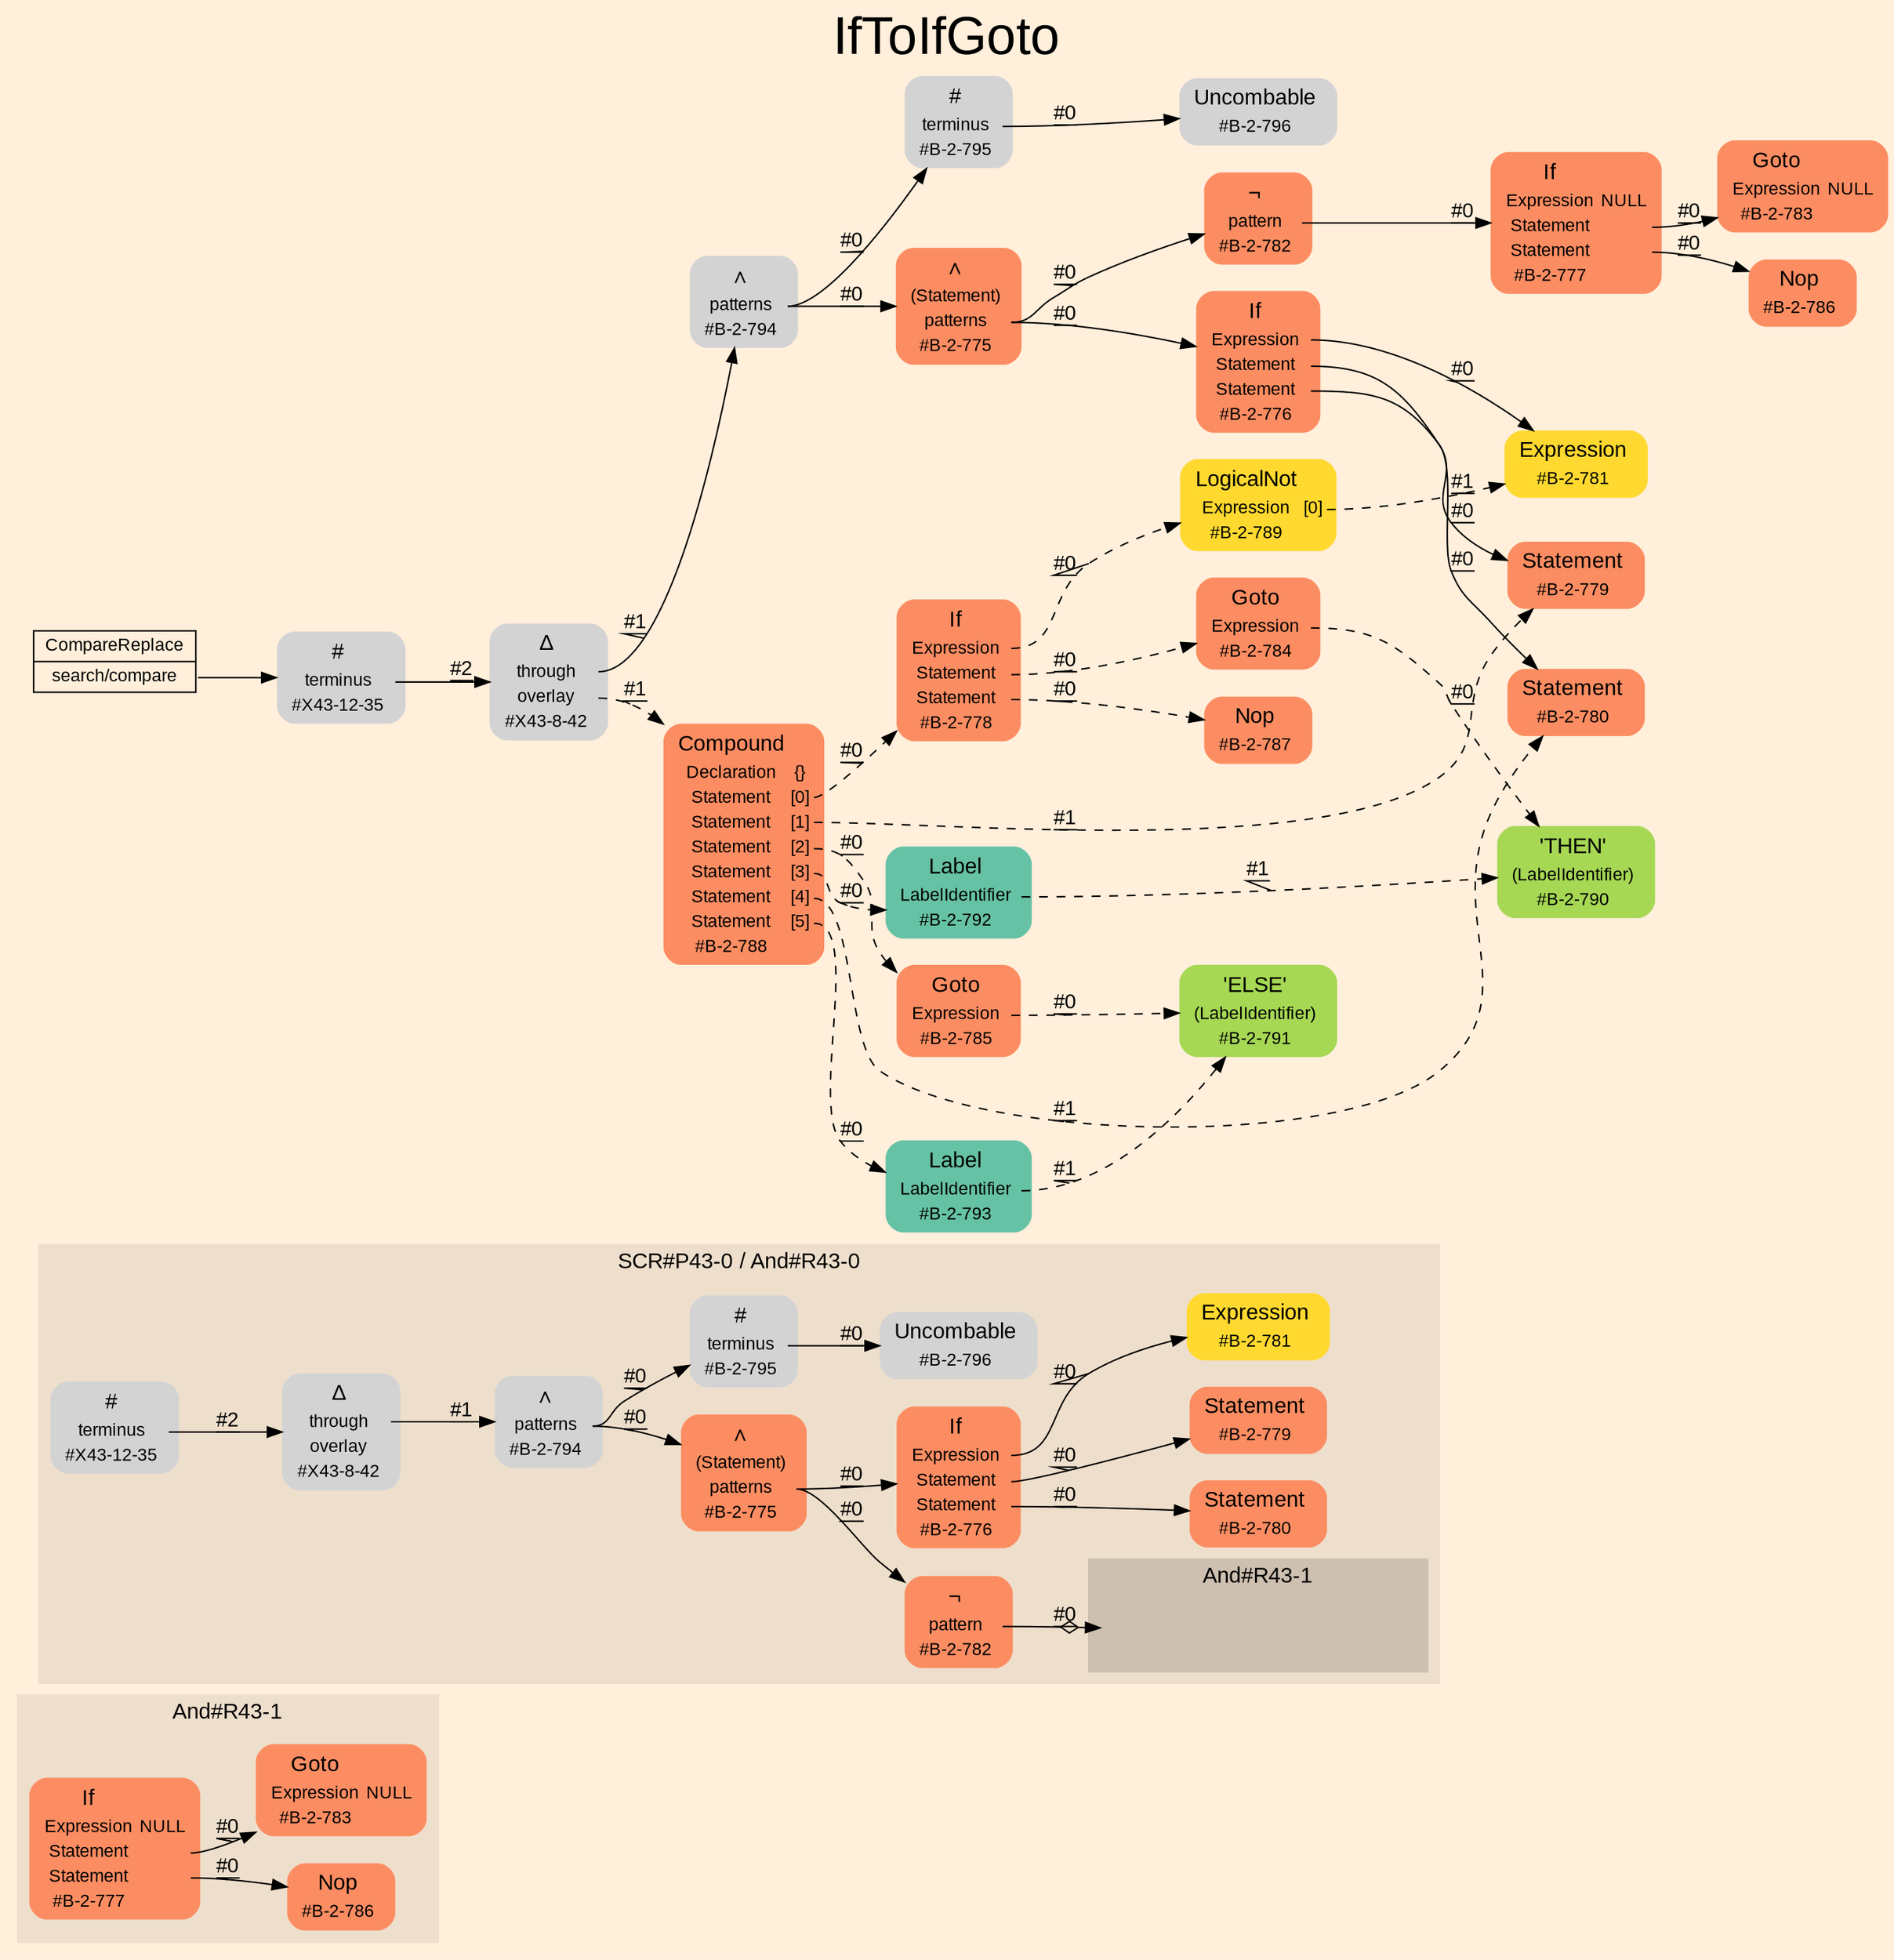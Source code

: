 digraph "IfToIfGoto" {
label = "IfToIfGoto"
labelloc = t
fontsize = "36"
graph [
    rankdir = "LR"
    ranksep = 0.3
    bgcolor = antiquewhite1
    color = black
    fontcolor = black
    fontname = "Arial"
];
node [
    fontname = "Arial"
];
edge [
    fontname = "Arial"
];

// -------------------- figure And#R43-1 --------------------
// -------- region And#R43-1 ----------
subgraph "clusterAnd#R43-1" {
    label = "And#R43-1"
    style = "filled"
    color = antiquewhite2
    fontsize = "15"
    "And#R43-1/#B-2-777" [
        // -------- block And#R43-1/#B-2-777 ----------
        shape = "plaintext"
        fillcolor = "/set28/2"
        label = <<TABLE BORDER="0" CELLBORDER="0" CELLSPACING="0">
         <TR><TD><FONT POINT-SIZE="15.0">If</FONT></TD><TD></TD></TR>
         <TR><TD>Expression</TD><TD PORT="port0">NULL</TD></TR>
         <TR><TD>Statement</TD><TD PORT="port1"></TD></TR>
         <TR><TD>Statement</TD><TD PORT="port2"></TD></TR>
         <TR><TD>#B-2-777</TD><TD PORT="port3"></TD></TR>
        </TABLE>>
        style = "rounded,filled"
        fontsize = "12"
    ];
    
    "And#R43-1/#B-2-786" [
        // -------- block And#R43-1/#B-2-786 ----------
        shape = "plaintext"
        fillcolor = "/set28/2"
        label = <<TABLE BORDER="0" CELLBORDER="0" CELLSPACING="0">
         <TR><TD><FONT POINT-SIZE="15.0">Nop</FONT></TD><TD></TD></TR>
         <TR><TD>#B-2-786</TD><TD PORT="port0"></TD></TR>
        </TABLE>>
        style = "rounded,filled"
        fontsize = "12"
    ];
    
    "And#R43-1/#B-2-783" [
        // -------- block And#R43-1/#B-2-783 ----------
        shape = "plaintext"
        fillcolor = "/set28/2"
        label = <<TABLE BORDER="0" CELLBORDER="0" CELLSPACING="0">
         <TR><TD><FONT POINT-SIZE="15.0">Goto</FONT></TD><TD></TD></TR>
         <TR><TD>Expression</TD><TD PORT="port0">NULL</TD></TR>
         <TR><TD>#B-2-783</TD><TD PORT="port1"></TD></TR>
        </TABLE>>
        style = "rounded,filled"
        fontsize = "12"
    ];
    
}

"And#R43-1/#B-2-777":port1 -> "And#R43-1/#B-2-783" [
    label = "#0"
    decorate = true
    color = black
    fontcolor = black
];

"And#R43-1/#B-2-777":port2 -> "And#R43-1/#B-2-786" [
    label = "#0"
    decorate = true
    color = black
    fontcolor = black
];


// -------------------- figure And#R43-0 --------------------
// -------- region And#R43-0 ----------
subgraph "clusterAnd#R43-0" {
    label = "SCR#P43-0 / And#R43-0"
    style = "filled"
    color = antiquewhite2
    fontsize = "15"
    "And#R43-0/#B-2-782" [
        // -------- block And#R43-0/#B-2-782 ----------
        shape = "plaintext"
        fillcolor = "/set28/2"
        label = <<TABLE BORDER="0" CELLBORDER="0" CELLSPACING="0">
         <TR><TD><FONT POINT-SIZE="15.0">¬</FONT></TD><TD></TD></TR>
         <TR><TD>pattern</TD><TD PORT="port0"></TD></TR>
         <TR><TD>#B-2-782</TD><TD PORT="port1"></TD></TR>
        </TABLE>>
        style = "rounded,filled"
        fontsize = "12"
    ];
    
    "And#R43-0/#B-2-796" [
        // -------- block And#R43-0/#B-2-796 ----------
        shape = "plaintext"
        label = <<TABLE BORDER="0" CELLBORDER="0" CELLSPACING="0">
         <TR><TD><FONT POINT-SIZE="15.0">Uncombable</FONT></TD><TD></TD></TR>
         <TR><TD>#B-2-796</TD><TD PORT="port0"></TD></TR>
        </TABLE>>
        style = "rounded,filled"
        fontsize = "12"
    ];
    
    "And#R43-0/#B-2-780" [
        // -------- block And#R43-0/#B-2-780 ----------
        shape = "plaintext"
        fillcolor = "/set28/2"
        label = <<TABLE BORDER="0" CELLBORDER="0" CELLSPACING="0">
         <TR><TD><FONT POINT-SIZE="15.0">Statement</FONT></TD><TD></TD></TR>
         <TR><TD>#B-2-780</TD><TD PORT="port0"></TD></TR>
        </TABLE>>
        style = "rounded,filled"
        fontsize = "12"
    ];
    
    "And#R43-0/#X43-8-42" [
        // -------- block And#R43-0/#X43-8-42 ----------
        shape = "plaintext"
        label = <<TABLE BORDER="0" CELLBORDER="0" CELLSPACING="0">
         <TR><TD><FONT POINT-SIZE="15.0">Δ</FONT></TD><TD></TD></TR>
         <TR><TD>through</TD><TD PORT="port0"></TD></TR>
         <TR><TD>overlay</TD><TD PORT="port1"></TD></TR>
         <TR><TD>#X43-8-42</TD><TD PORT="port2"></TD></TR>
        </TABLE>>
        style = "rounded,filled"
        fontsize = "12"
    ];
    
    "And#R43-0/#B-2-776" [
        // -------- block And#R43-0/#B-2-776 ----------
        shape = "plaintext"
        fillcolor = "/set28/2"
        label = <<TABLE BORDER="0" CELLBORDER="0" CELLSPACING="0">
         <TR><TD><FONT POINT-SIZE="15.0">If</FONT></TD><TD></TD></TR>
         <TR><TD>Expression</TD><TD PORT="port0"></TD></TR>
         <TR><TD>Statement</TD><TD PORT="port1"></TD></TR>
         <TR><TD>Statement</TD><TD PORT="port2"></TD></TR>
         <TR><TD>#B-2-776</TD><TD PORT="port3"></TD></TR>
        </TABLE>>
        style = "rounded,filled"
        fontsize = "12"
    ];
    
    "And#R43-0/#B-2-775" [
        // -------- block And#R43-0/#B-2-775 ----------
        shape = "plaintext"
        fillcolor = "/set28/2"
        label = <<TABLE BORDER="0" CELLBORDER="0" CELLSPACING="0">
         <TR><TD><FONT POINT-SIZE="15.0">∧</FONT></TD><TD></TD></TR>
         <TR><TD>(Statement)</TD><TD PORT="port0"></TD></TR>
         <TR><TD>patterns</TD><TD PORT="port1"></TD></TR>
         <TR><TD>#B-2-775</TD><TD PORT="port2"></TD></TR>
        </TABLE>>
        style = "rounded,filled"
        fontsize = "12"
    ];
    
    "And#R43-0/#B-2-794" [
        // -------- block And#R43-0/#B-2-794 ----------
        shape = "plaintext"
        label = <<TABLE BORDER="0" CELLBORDER="0" CELLSPACING="0">
         <TR><TD><FONT POINT-SIZE="15.0">∧</FONT></TD><TD></TD></TR>
         <TR><TD>patterns</TD><TD PORT="port0"></TD></TR>
         <TR><TD>#B-2-794</TD><TD PORT="port1"></TD></TR>
        </TABLE>>
        style = "rounded,filled"
        fontsize = "12"
    ];
    
    "And#R43-0/#X43-12-35" [
        // -------- block And#R43-0/#X43-12-35 ----------
        shape = "plaintext"
        label = <<TABLE BORDER="0" CELLBORDER="0" CELLSPACING="0">
         <TR><TD><FONT POINT-SIZE="15.0">#</FONT></TD><TD></TD></TR>
         <TR><TD>terminus</TD><TD PORT="port0"></TD></TR>
         <TR><TD>#X43-12-35</TD><TD PORT="port1"></TD></TR>
        </TABLE>>
        style = "rounded,filled"
        fontsize = "12"
    ];
    
    "And#R43-0/#B-2-779" [
        // -------- block And#R43-0/#B-2-779 ----------
        shape = "plaintext"
        fillcolor = "/set28/2"
        label = <<TABLE BORDER="0" CELLBORDER="0" CELLSPACING="0">
         <TR><TD><FONT POINT-SIZE="15.0">Statement</FONT></TD><TD></TD></TR>
         <TR><TD>#B-2-779</TD><TD PORT="port0"></TD></TR>
        </TABLE>>
        style = "rounded,filled"
        fontsize = "12"
    ];
    
    "And#R43-0/#B-2-795" [
        // -------- block And#R43-0/#B-2-795 ----------
        shape = "plaintext"
        label = <<TABLE BORDER="0" CELLBORDER="0" CELLSPACING="0">
         <TR><TD><FONT POINT-SIZE="15.0">#</FONT></TD><TD></TD></TR>
         <TR><TD>terminus</TD><TD PORT="port0"></TD></TR>
         <TR><TD>#B-2-795</TD><TD PORT="port1"></TD></TR>
        </TABLE>>
        style = "rounded,filled"
        fontsize = "12"
    ];
    
    "And#R43-0/#B-2-781" [
        // -------- block And#R43-0/#B-2-781 ----------
        shape = "plaintext"
        fillcolor = "/set28/6"
        label = <<TABLE BORDER="0" CELLBORDER="0" CELLSPACING="0">
         <TR><TD><FONT POINT-SIZE="15.0">Expression</FONT></TD><TD></TD></TR>
         <TR><TD>#B-2-781</TD><TD PORT="port0"></TD></TR>
        </TABLE>>
        style = "rounded,filled"
        fontsize = "12"
    ];
    
    // -------- region And#R43-0/And#R43-1 ----------
    subgraph "clusterAnd#R43-0/And#R43-1" {
        label = "And#R43-1"
        style = "filled"
        color = antiquewhite3
        fontsize = "15"
        "And#R43-0/And#R43-1/#B-2-777" [
            // -------- block And#R43-0/And#R43-1/#B-2-777 ----------
            shape = none
            fillcolor = "/set28/2"
            style = "invisible"
        ];
        
    }
    
}

"And#R43-0/#B-2-782":port0 -> "And#R43-0/And#R43-1/#B-2-777" [
    arrowhead="normalnoneodiamond"
    label = "#0"
    decorate = true
    color = black
    fontcolor = black
];

"And#R43-0/#X43-8-42":port0 -> "And#R43-0/#B-2-794" [
    label = "#1"
    decorate = true
    color = black
    fontcolor = black
];

"And#R43-0/#B-2-776":port0 -> "And#R43-0/#B-2-781" [
    label = "#0"
    decorate = true
    color = black
    fontcolor = black
];

"And#R43-0/#B-2-776":port1 -> "And#R43-0/#B-2-779" [
    label = "#0"
    decorate = true
    color = black
    fontcolor = black
];

"And#R43-0/#B-2-776":port2 -> "And#R43-0/#B-2-780" [
    label = "#0"
    decorate = true
    color = black
    fontcolor = black
];

"And#R43-0/#B-2-775":port1 -> "And#R43-0/#B-2-776" [
    label = "#0"
    decorate = true
    color = black
    fontcolor = black
];

"And#R43-0/#B-2-775":port1 -> "And#R43-0/#B-2-782" [
    label = "#0"
    decorate = true
    color = black
    fontcolor = black
];

"And#R43-0/#B-2-794":port0 -> "And#R43-0/#B-2-775" [
    label = "#0"
    decorate = true
    color = black
    fontcolor = black
];

"And#R43-0/#B-2-794":port0 -> "And#R43-0/#B-2-795" [
    label = "#0"
    decorate = true
    color = black
    fontcolor = black
];

"And#R43-0/#X43-12-35":port0 -> "And#R43-0/#X43-8-42" [
    label = "#2"
    decorate = true
    color = black
    fontcolor = black
];

"And#R43-0/#B-2-795":port0 -> "And#R43-0/#B-2-796" [
    label = "#0"
    decorate = true
    color = black
    fontcolor = black
];


// -------------------- transformation figure --------------------
"CR#X43-10-43" [
    // -------- block CR#X43-10-43 ----------
    shape = "record"
    fillcolor = antiquewhite1
    label = "<fixed> CompareReplace | <port0> search/compare"
    style = "filled"
    fontsize = "12"
    color = black
    fontcolor = black
];

"#X43-12-35" [
    // -------- block #X43-12-35 ----------
    shape = "plaintext"
    label = <<TABLE BORDER="0" CELLBORDER="0" CELLSPACING="0">
     <TR><TD><FONT POINT-SIZE="15.0">#</FONT></TD><TD></TD></TR>
     <TR><TD>terminus</TD><TD PORT="port0"></TD></TR>
     <TR><TD>#X43-12-35</TD><TD PORT="port1"></TD></TR>
    </TABLE>>
    style = "rounded,filled"
    fontsize = "12"
];

"#X43-8-42" [
    // -------- block #X43-8-42 ----------
    shape = "plaintext"
    label = <<TABLE BORDER="0" CELLBORDER="0" CELLSPACING="0">
     <TR><TD><FONT POINT-SIZE="15.0">Δ</FONT></TD><TD></TD></TR>
     <TR><TD>through</TD><TD PORT="port0"></TD></TR>
     <TR><TD>overlay</TD><TD PORT="port1"></TD></TR>
     <TR><TD>#X43-8-42</TD><TD PORT="port2"></TD></TR>
    </TABLE>>
    style = "rounded,filled"
    fontsize = "12"
];

"#B-2-794" [
    // -------- block #B-2-794 ----------
    shape = "plaintext"
    label = <<TABLE BORDER="0" CELLBORDER="0" CELLSPACING="0">
     <TR><TD><FONT POINT-SIZE="15.0">∧</FONT></TD><TD></TD></TR>
     <TR><TD>patterns</TD><TD PORT="port0"></TD></TR>
     <TR><TD>#B-2-794</TD><TD PORT="port1"></TD></TR>
    </TABLE>>
    style = "rounded,filled"
    fontsize = "12"
];

"#B-2-775" [
    // -------- block #B-2-775 ----------
    shape = "plaintext"
    fillcolor = "/set28/2"
    label = <<TABLE BORDER="0" CELLBORDER="0" CELLSPACING="0">
     <TR><TD><FONT POINT-SIZE="15.0">∧</FONT></TD><TD></TD></TR>
     <TR><TD>(Statement)</TD><TD PORT="port0"></TD></TR>
     <TR><TD>patterns</TD><TD PORT="port1"></TD></TR>
     <TR><TD>#B-2-775</TD><TD PORT="port2"></TD></TR>
    </TABLE>>
    style = "rounded,filled"
    fontsize = "12"
];

"#B-2-776" [
    // -------- block #B-2-776 ----------
    shape = "plaintext"
    fillcolor = "/set28/2"
    label = <<TABLE BORDER="0" CELLBORDER="0" CELLSPACING="0">
     <TR><TD><FONT POINT-SIZE="15.0">If</FONT></TD><TD></TD></TR>
     <TR><TD>Expression</TD><TD PORT="port0"></TD></TR>
     <TR><TD>Statement</TD><TD PORT="port1"></TD></TR>
     <TR><TD>Statement</TD><TD PORT="port2"></TD></TR>
     <TR><TD>#B-2-776</TD><TD PORT="port3"></TD></TR>
    </TABLE>>
    style = "rounded,filled"
    fontsize = "12"
];

"#B-2-781" [
    // -------- block #B-2-781 ----------
    shape = "plaintext"
    fillcolor = "/set28/6"
    label = <<TABLE BORDER="0" CELLBORDER="0" CELLSPACING="0">
     <TR><TD><FONT POINT-SIZE="15.0">Expression</FONT></TD><TD></TD></TR>
     <TR><TD>#B-2-781</TD><TD PORT="port0"></TD></TR>
    </TABLE>>
    style = "rounded,filled"
    fontsize = "12"
];

"#B-2-779" [
    // -------- block #B-2-779 ----------
    shape = "plaintext"
    fillcolor = "/set28/2"
    label = <<TABLE BORDER="0" CELLBORDER="0" CELLSPACING="0">
     <TR><TD><FONT POINT-SIZE="15.0">Statement</FONT></TD><TD></TD></TR>
     <TR><TD>#B-2-779</TD><TD PORT="port0"></TD></TR>
    </TABLE>>
    style = "rounded,filled"
    fontsize = "12"
];

"#B-2-780" [
    // -------- block #B-2-780 ----------
    shape = "plaintext"
    fillcolor = "/set28/2"
    label = <<TABLE BORDER="0" CELLBORDER="0" CELLSPACING="0">
     <TR><TD><FONT POINT-SIZE="15.0">Statement</FONT></TD><TD></TD></TR>
     <TR><TD>#B-2-780</TD><TD PORT="port0"></TD></TR>
    </TABLE>>
    style = "rounded,filled"
    fontsize = "12"
];

"#B-2-782" [
    // -------- block #B-2-782 ----------
    shape = "plaintext"
    fillcolor = "/set28/2"
    label = <<TABLE BORDER="0" CELLBORDER="0" CELLSPACING="0">
     <TR><TD><FONT POINT-SIZE="15.0">¬</FONT></TD><TD></TD></TR>
     <TR><TD>pattern</TD><TD PORT="port0"></TD></TR>
     <TR><TD>#B-2-782</TD><TD PORT="port1"></TD></TR>
    </TABLE>>
    style = "rounded,filled"
    fontsize = "12"
];

"#B-2-777" [
    // -------- block #B-2-777 ----------
    shape = "plaintext"
    fillcolor = "/set28/2"
    label = <<TABLE BORDER="0" CELLBORDER="0" CELLSPACING="0">
     <TR><TD><FONT POINT-SIZE="15.0">If</FONT></TD><TD></TD></TR>
     <TR><TD>Expression</TD><TD PORT="port0">NULL</TD></TR>
     <TR><TD>Statement</TD><TD PORT="port1"></TD></TR>
     <TR><TD>Statement</TD><TD PORT="port2"></TD></TR>
     <TR><TD>#B-2-777</TD><TD PORT="port3"></TD></TR>
    </TABLE>>
    style = "rounded,filled"
    fontsize = "12"
];

"#B-2-783" [
    // -------- block #B-2-783 ----------
    shape = "plaintext"
    fillcolor = "/set28/2"
    label = <<TABLE BORDER="0" CELLBORDER="0" CELLSPACING="0">
     <TR><TD><FONT POINT-SIZE="15.0">Goto</FONT></TD><TD></TD></TR>
     <TR><TD>Expression</TD><TD PORT="port0">NULL</TD></TR>
     <TR><TD>#B-2-783</TD><TD PORT="port1"></TD></TR>
    </TABLE>>
    style = "rounded,filled"
    fontsize = "12"
];

"#B-2-786" [
    // -------- block #B-2-786 ----------
    shape = "plaintext"
    fillcolor = "/set28/2"
    label = <<TABLE BORDER="0" CELLBORDER="0" CELLSPACING="0">
     <TR><TD><FONT POINT-SIZE="15.0">Nop</FONT></TD><TD></TD></TR>
     <TR><TD>#B-2-786</TD><TD PORT="port0"></TD></TR>
    </TABLE>>
    style = "rounded,filled"
    fontsize = "12"
];

"#B-2-795" [
    // -------- block #B-2-795 ----------
    shape = "plaintext"
    label = <<TABLE BORDER="0" CELLBORDER="0" CELLSPACING="0">
     <TR><TD><FONT POINT-SIZE="15.0">#</FONT></TD><TD></TD></TR>
     <TR><TD>terminus</TD><TD PORT="port0"></TD></TR>
     <TR><TD>#B-2-795</TD><TD PORT="port1"></TD></TR>
    </TABLE>>
    style = "rounded,filled"
    fontsize = "12"
];

"#B-2-796" [
    // -------- block #B-2-796 ----------
    shape = "plaintext"
    label = <<TABLE BORDER="0" CELLBORDER="0" CELLSPACING="0">
     <TR><TD><FONT POINT-SIZE="15.0">Uncombable</FONT></TD><TD></TD></TR>
     <TR><TD>#B-2-796</TD><TD PORT="port0"></TD></TR>
    </TABLE>>
    style = "rounded,filled"
    fontsize = "12"
];

"#B-2-788" [
    // -------- block #B-2-788 ----------
    shape = "plaintext"
    fillcolor = "/set28/2"
    label = <<TABLE BORDER="0" CELLBORDER="0" CELLSPACING="0">
     <TR><TD><FONT POINT-SIZE="15.0">Compound</FONT></TD><TD></TD></TR>
     <TR><TD>Declaration</TD><TD PORT="port0">{}</TD></TR>
     <TR><TD>Statement</TD><TD PORT="port1">[0]</TD></TR>
     <TR><TD>Statement</TD><TD PORT="port2">[1]</TD></TR>
     <TR><TD>Statement</TD><TD PORT="port3">[2]</TD></TR>
     <TR><TD>Statement</TD><TD PORT="port4">[3]</TD></TR>
     <TR><TD>Statement</TD><TD PORT="port5">[4]</TD></TR>
     <TR><TD>Statement</TD><TD PORT="port6">[5]</TD></TR>
     <TR><TD>#B-2-788</TD><TD PORT="port7"></TD></TR>
    </TABLE>>
    style = "rounded,filled"
    fontsize = "12"
];

"#B-2-778" [
    // -------- block #B-2-778 ----------
    shape = "plaintext"
    fillcolor = "/set28/2"
    label = <<TABLE BORDER="0" CELLBORDER="0" CELLSPACING="0">
     <TR><TD><FONT POINT-SIZE="15.0">If</FONT></TD><TD></TD></TR>
     <TR><TD>Expression</TD><TD PORT="port0"></TD></TR>
     <TR><TD>Statement</TD><TD PORT="port1"></TD></TR>
     <TR><TD>Statement</TD><TD PORT="port2"></TD></TR>
     <TR><TD>#B-2-778</TD><TD PORT="port3"></TD></TR>
    </TABLE>>
    style = "rounded,filled"
    fontsize = "12"
];

"#B-2-789" [
    // -------- block #B-2-789 ----------
    shape = "plaintext"
    fillcolor = "/set28/6"
    label = <<TABLE BORDER="0" CELLBORDER="0" CELLSPACING="0">
     <TR><TD><FONT POINT-SIZE="15.0">LogicalNot</FONT></TD><TD></TD></TR>
     <TR><TD>Expression</TD><TD PORT="port0">[0]</TD></TR>
     <TR><TD>#B-2-789</TD><TD PORT="port1"></TD></TR>
    </TABLE>>
    style = "rounded,filled"
    fontsize = "12"
];

"#B-2-784" [
    // -------- block #B-2-784 ----------
    shape = "plaintext"
    fillcolor = "/set28/2"
    label = <<TABLE BORDER="0" CELLBORDER="0" CELLSPACING="0">
     <TR><TD><FONT POINT-SIZE="15.0">Goto</FONT></TD><TD></TD></TR>
     <TR><TD>Expression</TD><TD PORT="port0"></TD></TR>
     <TR><TD>#B-2-784</TD><TD PORT="port1"></TD></TR>
    </TABLE>>
    style = "rounded,filled"
    fontsize = "12"
];

"#B-2-790" [
    // -------- block #B-2-790 ----------
    shape = "plaintext"
    fillcolor = "/set28/5"
    label = <<TABLE BORDER="0" CELLBORDER="0" CELLSPACING="0">
     <TR><TD><FONT POINT-SIZE="15.0">'THEN'</FONT></TD><TD></TD></TR>
     <TR><TD>(LabelIdentifier)</TD><TD PORT="port0"></TD></TR>
     <TR><TD>#B-2-790</TD><TD PORT="port1"></TD></TR>
    </TABLE>>
    style = "rounded,filled"
    fontsize = "12"
];

"#B-2-787" [
    // -------- block #B-2-787 ----------
    shape = "plaintext"
    fillcolor = "/set28/2"
    label = <<TABLE BORDER="0" CELLBORDER="0" CELLSPACING="0">
     <TR><TD><FONT POINT-SIZE="15.0">Nop</FONT></TD><TD></TD></TR>
     <TR><TD>#B-2-787</TD><TD PORT="port0"></TD></TR>
    </TABLE>>
    style = "rounded,filled"
    fontsize = "12"
];

"#B-2-785" [
    // -------- block #B-2-785 ----------
    shape = "plaintext"
    fillcolor = "/set28/2"
    label = <<TABLE BORDER="0" CELLBORDER="0" CELLSPACING="0">
     <TR><TD><FONT POINT-SIZE="15.0">Goto</FONT></TD><TD></TD></TR>
     <TR><TD>Expression</TD><TD PORT="port0"></TD></TR>
     <TR><TD>#B-2-785</TD><TD PORT="port1"></TD></TR>
    </TABLE>>
    style = "rounded,filled"
    fontsize = "12"
];

"#B-2-791" [
    // -------- block #B-2-791 ----------
    shape = "plaintext"
    fillcolor = "/set28/5"
    label = <<TABLE BORDER="0" CELLBORDER="0" CELLSPACING="0">
     <TR><TD><FONT POINT-SIZE="15.0">'ELSE'</FONT></TD><TD></TD></TR>
     <TR><TD>(LabelIdentifier)</TD><TD PORT="port0"></TD></TR>
     <TR><TD>#B-2-791</TD><TD PORT="port1"></TD></TR>
    </TABLE>>
    style = "rounded,filled"
    fontsize = "12"
];

"#B-2-792" [
    // -------- block #B-2-792 ----------
    shape = "plaintext"
    fillcolor = "/set28/1"
    label = <<TABLE BORDER="0" CELLBORDER="0" CELLSPACING="0">
     <TR><TD><FONT POINT-SIZE="15.0">Label</FONT></TD><TD></TD></TR>
     <TR><TD>LabelIdentifier</TD><TD PORT="port0"></TD></TR>
     <TR><TD>#B-2-792</TD><TD PORT="port1"></TD></TR>
    </TABLE>>
    style = "rounded,filled"
    fontsize = "12"
];

"#B-2-793" [
    // -------- block #B-2-793 ----------
    shape = "plaintext"
    fillcolor = "/set28/1"
    label = <<TABLE BORDER="0" CELLBORDER="0" CELLSPACING="0">
     <TR><TD><FONT POINT-SIZE="15.0">Label</FONT></TD><TD></TD></TR>
     <TR><TD>LabelIdentifier</TD><TD PORT="port0"></TD></TR>
     <TR><TD>#B-2-793</TD><TD PORT="port1"></TD></TR>
    </TABLE>>
    style = "rounded,filled"
    fontsize = "12"
];

"CR#X43-10-43":port0 -> "#X43-12-35" [
    label = ""
    decorate = true
    color = black
    fontcolor = black
];

"#X43-12-35":port0 -> "#X43-8-42" [
    label = "#2"
    decorate = true
    color = black
    fontcolor = black
];

"#X43-8-42":port0 -> "#B-2-794" [
    label = "#1"
    decorate = true
    color = black
    fontcolor = black
];

"#X43-8-42":port1 -> "#B-2-788" [
    style="dashed"
    label = "#1"
    decorate = true
    color = black
    fontcolor = black
];

"#B-2-794":port0 -> "#B-2-775" [
    label = "#0"
    decorate = true
    color = black
    fontcolor = black
];

"#B-2-794":port0 -> "#B-2-795" [
    label = "#0"
    decorate = true
    color = black
    fontcolor = black
];

"#B-2-775":port1 -> "#B-2-776" [
    label = "#0"
    decorate = true
    color = black
    fontcolor = black
];

"#B-2-775":port1 -> "#B-2-782" [
    label = "#0"
    decorate = true
    color = black
    fontcolor = black
];

"#B-2-776":port0 -> "#B-2-781" [
    label = "#0"
    decorate = true
    color = black
    fontcolor = black
];

"#B-2-776":port1 -> "#B-2-779" [
    label = "#0"
    decorate = true
    color = black
    fontcolor = black
];

"#B-2-776":port2 -> "#B-2-780" [
    label = "#0"
    decorate = true
    color = black
    fontcolor = black
];

"#B-2-782":port0 -> "#B-2-777" [
    label = "#0"
    decorate = true
    color = black
    fontcolor = black
];

"#B-2-777":port1 -> "#B-2-783" [
    label = "#0"
    decorate = true
    color = black
    fontcolor = black
];

"#B-2-777":port2 -> "#B-2-786" [
    label = "#0"
    decorate = true
    color = black
    fontcolor = black
];

"#B-2-795":port0 -> "#B-2-796" [
    label = "#0"
    decorate = true
    color = black
    fontcolor = black
];

"#B-2-788":port1 -> "#B-2-778" [
    style="dashed"
    label = "#0"
    decorate = true
    color = black
    fontcolor = black
];

"#B-2-788":port2 -> "#B-2-779" [
    style="dashed"
    label = "#1"
    decorate = true
    color = black
    fontcolor = black
];

"#B-2-788":port3 -> "#B-2-785" [
    style="dashed"
    label = "#0"
    decorate = true
    color = black
    fontcolor = black
];

"#B-2-788":port4 -> "#B-2-792" [
    style="dashed"
    label = "#0"
    decorate = true
    color = black
    fontcolor = black
];

"#B-2-788":port5 -> "#B-2-780" [
    style="dashed"
    label = "#1"
    decorate = true
    color = black
    fontcolor = black
];

"#B-2-788":port6 -> "#B-2-793" [
    style="dashed"
    label = "#0"
    decorate = true
    color = black
    fontcolor = black
];

"#B-2-778":port0 -> "#B-2-789" [
    style="dashed"
    label = "#0"
    decorate = true
    color = black
    fontcolor = black
];

"#B-2-778":port1 -> "#B-2-784" [
    style="dashed"
    label = "#0"
    decorate = true
    color = black
    fontcolor = black
];

"#B-2-778":port2 -> "#B-2-787" [
    style="dashed"
    label = "#0"
    decorate = true
    color = black
    fontcolor = black
];

"#B-2-789":port0 -> "#B-2-781" [
    style="dashed"
    label = "#1"
    decorate = true
    color = black
    fontcolor = black
];

"#B-2-784":port0 -> "#B-2-790" [
    style="dashed"
    label = "#0"
    decorate = true
    color = black
    fontcolor = black
];

"#B-2-785":port0 -> "#B-2-791" [
    style="dashed"
    label = "#0"
    decorate = true
    color = black
    fontcolor = black
];

"#B-2-792":port0 -> "#B-2-790" [
    style="dashed"
    label = "#1"
    decorate = true
    color = black
    fontcolor = black
];

"#B-2-793":port0 -> "#B-2-791" [
    style="dashed"
    label = "#1"
    decorate = true
    color = black
    fontcolor = black
];


}
